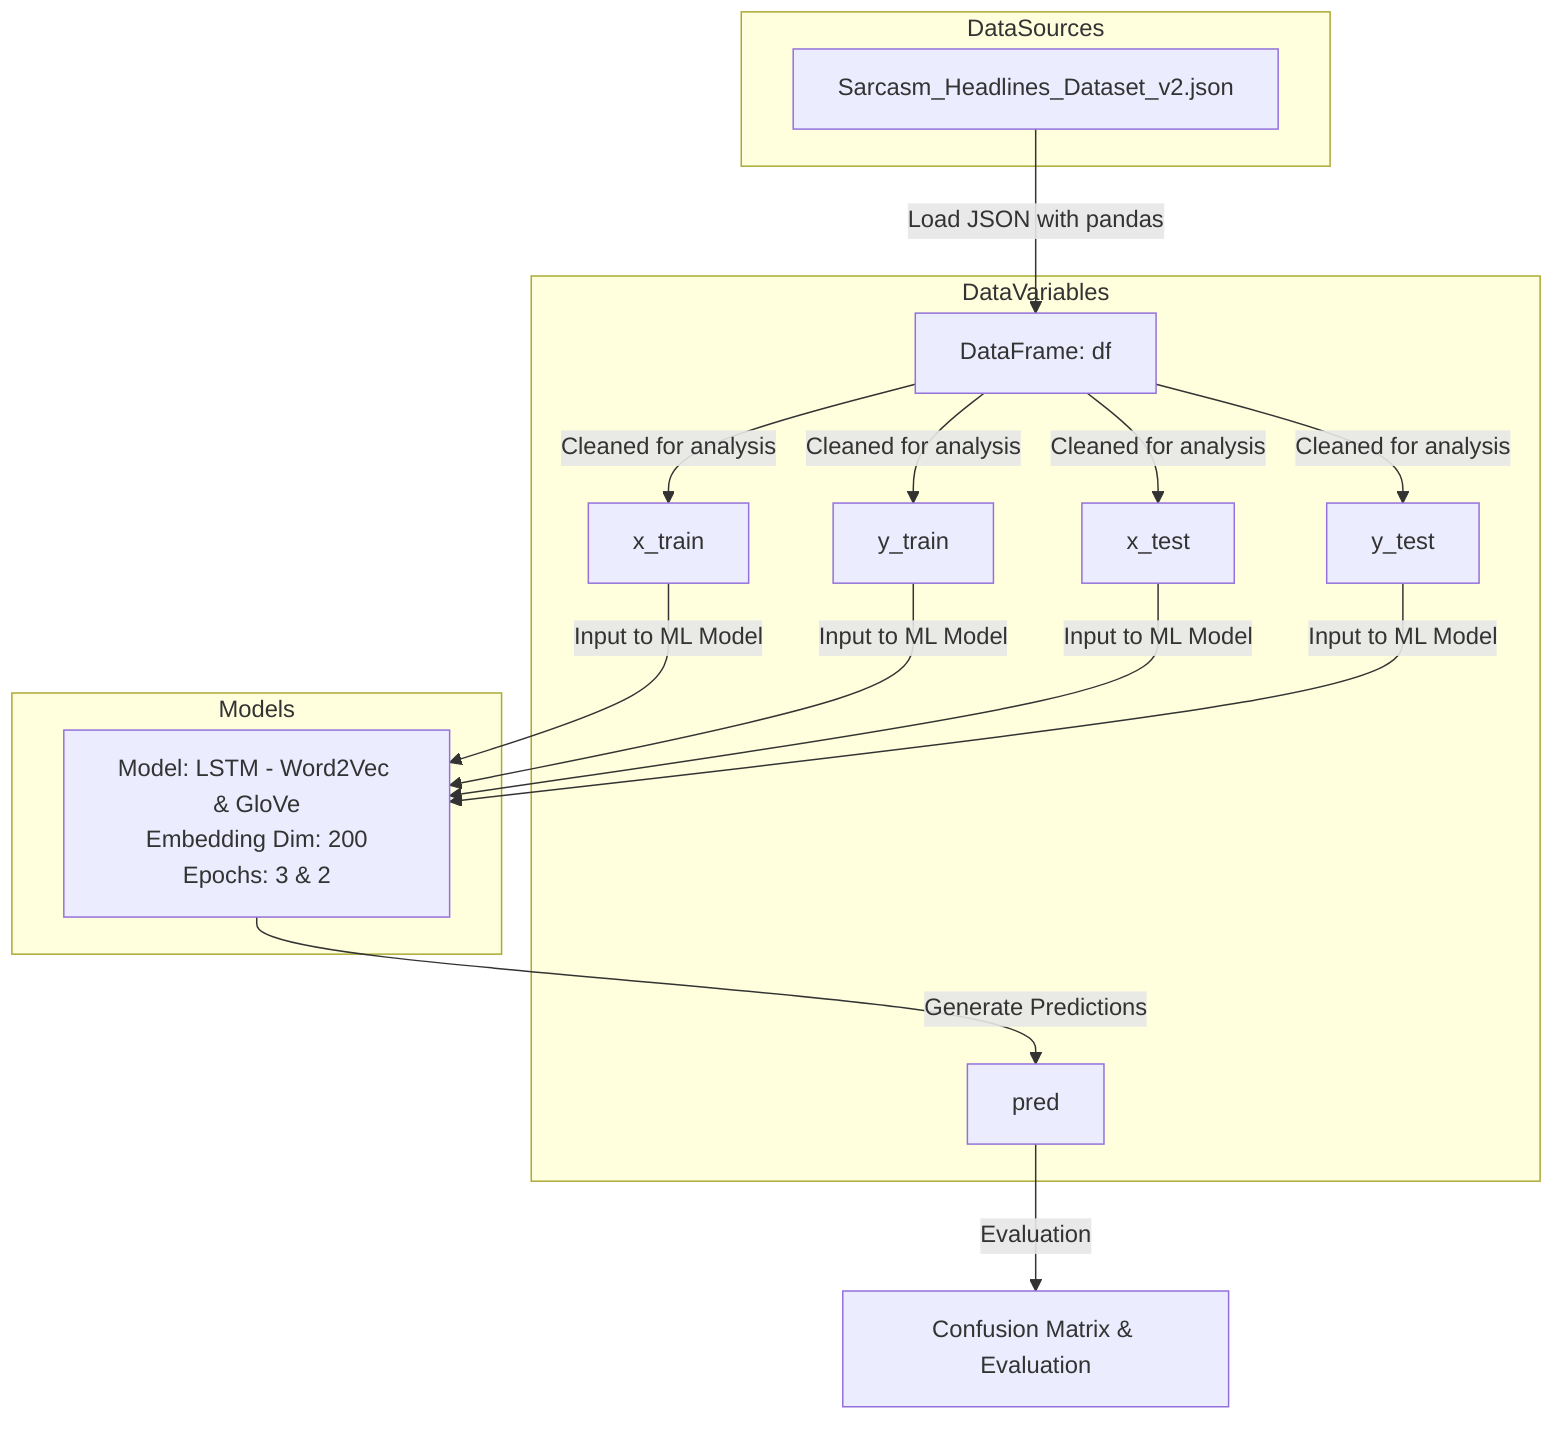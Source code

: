 flowchart TD
    %% Data Sources
    subgraph DataSources
    DS1["Sarcasm_Headlines_Dataset_v2.json"]
    end
    
    %% Data Variables
    subgraph DataVariables
    DF["DataFrame: df"]
    XTrain["x_train"]
    XTest["x_test"]
    YTrain["y_train"]
    YTest["y_test"]
    Pred["pred"]
    end
    
    %% Data Flow
    DS1 -->|"Load JSON with pandas"| DF
    DF -->|"Cleaned for analysis"| XTrain & XTest & YTrain & YTest
    XTrain & YTrain & XTest & YTest -->|"Input to ML Model"| LSTMModel
    LSTMModel -->|"Generate Predictions"| Pred
    Pred -->|"Evaluation"| End["Confusion Matrix & Evaluation"]
    
    %% Models
    subgraph Models
    LSTMModel["Model: LSTM - Word2Vec & GloVe\nEmbedding Dim: 200\nEpochs: 3 & 2"]
    end